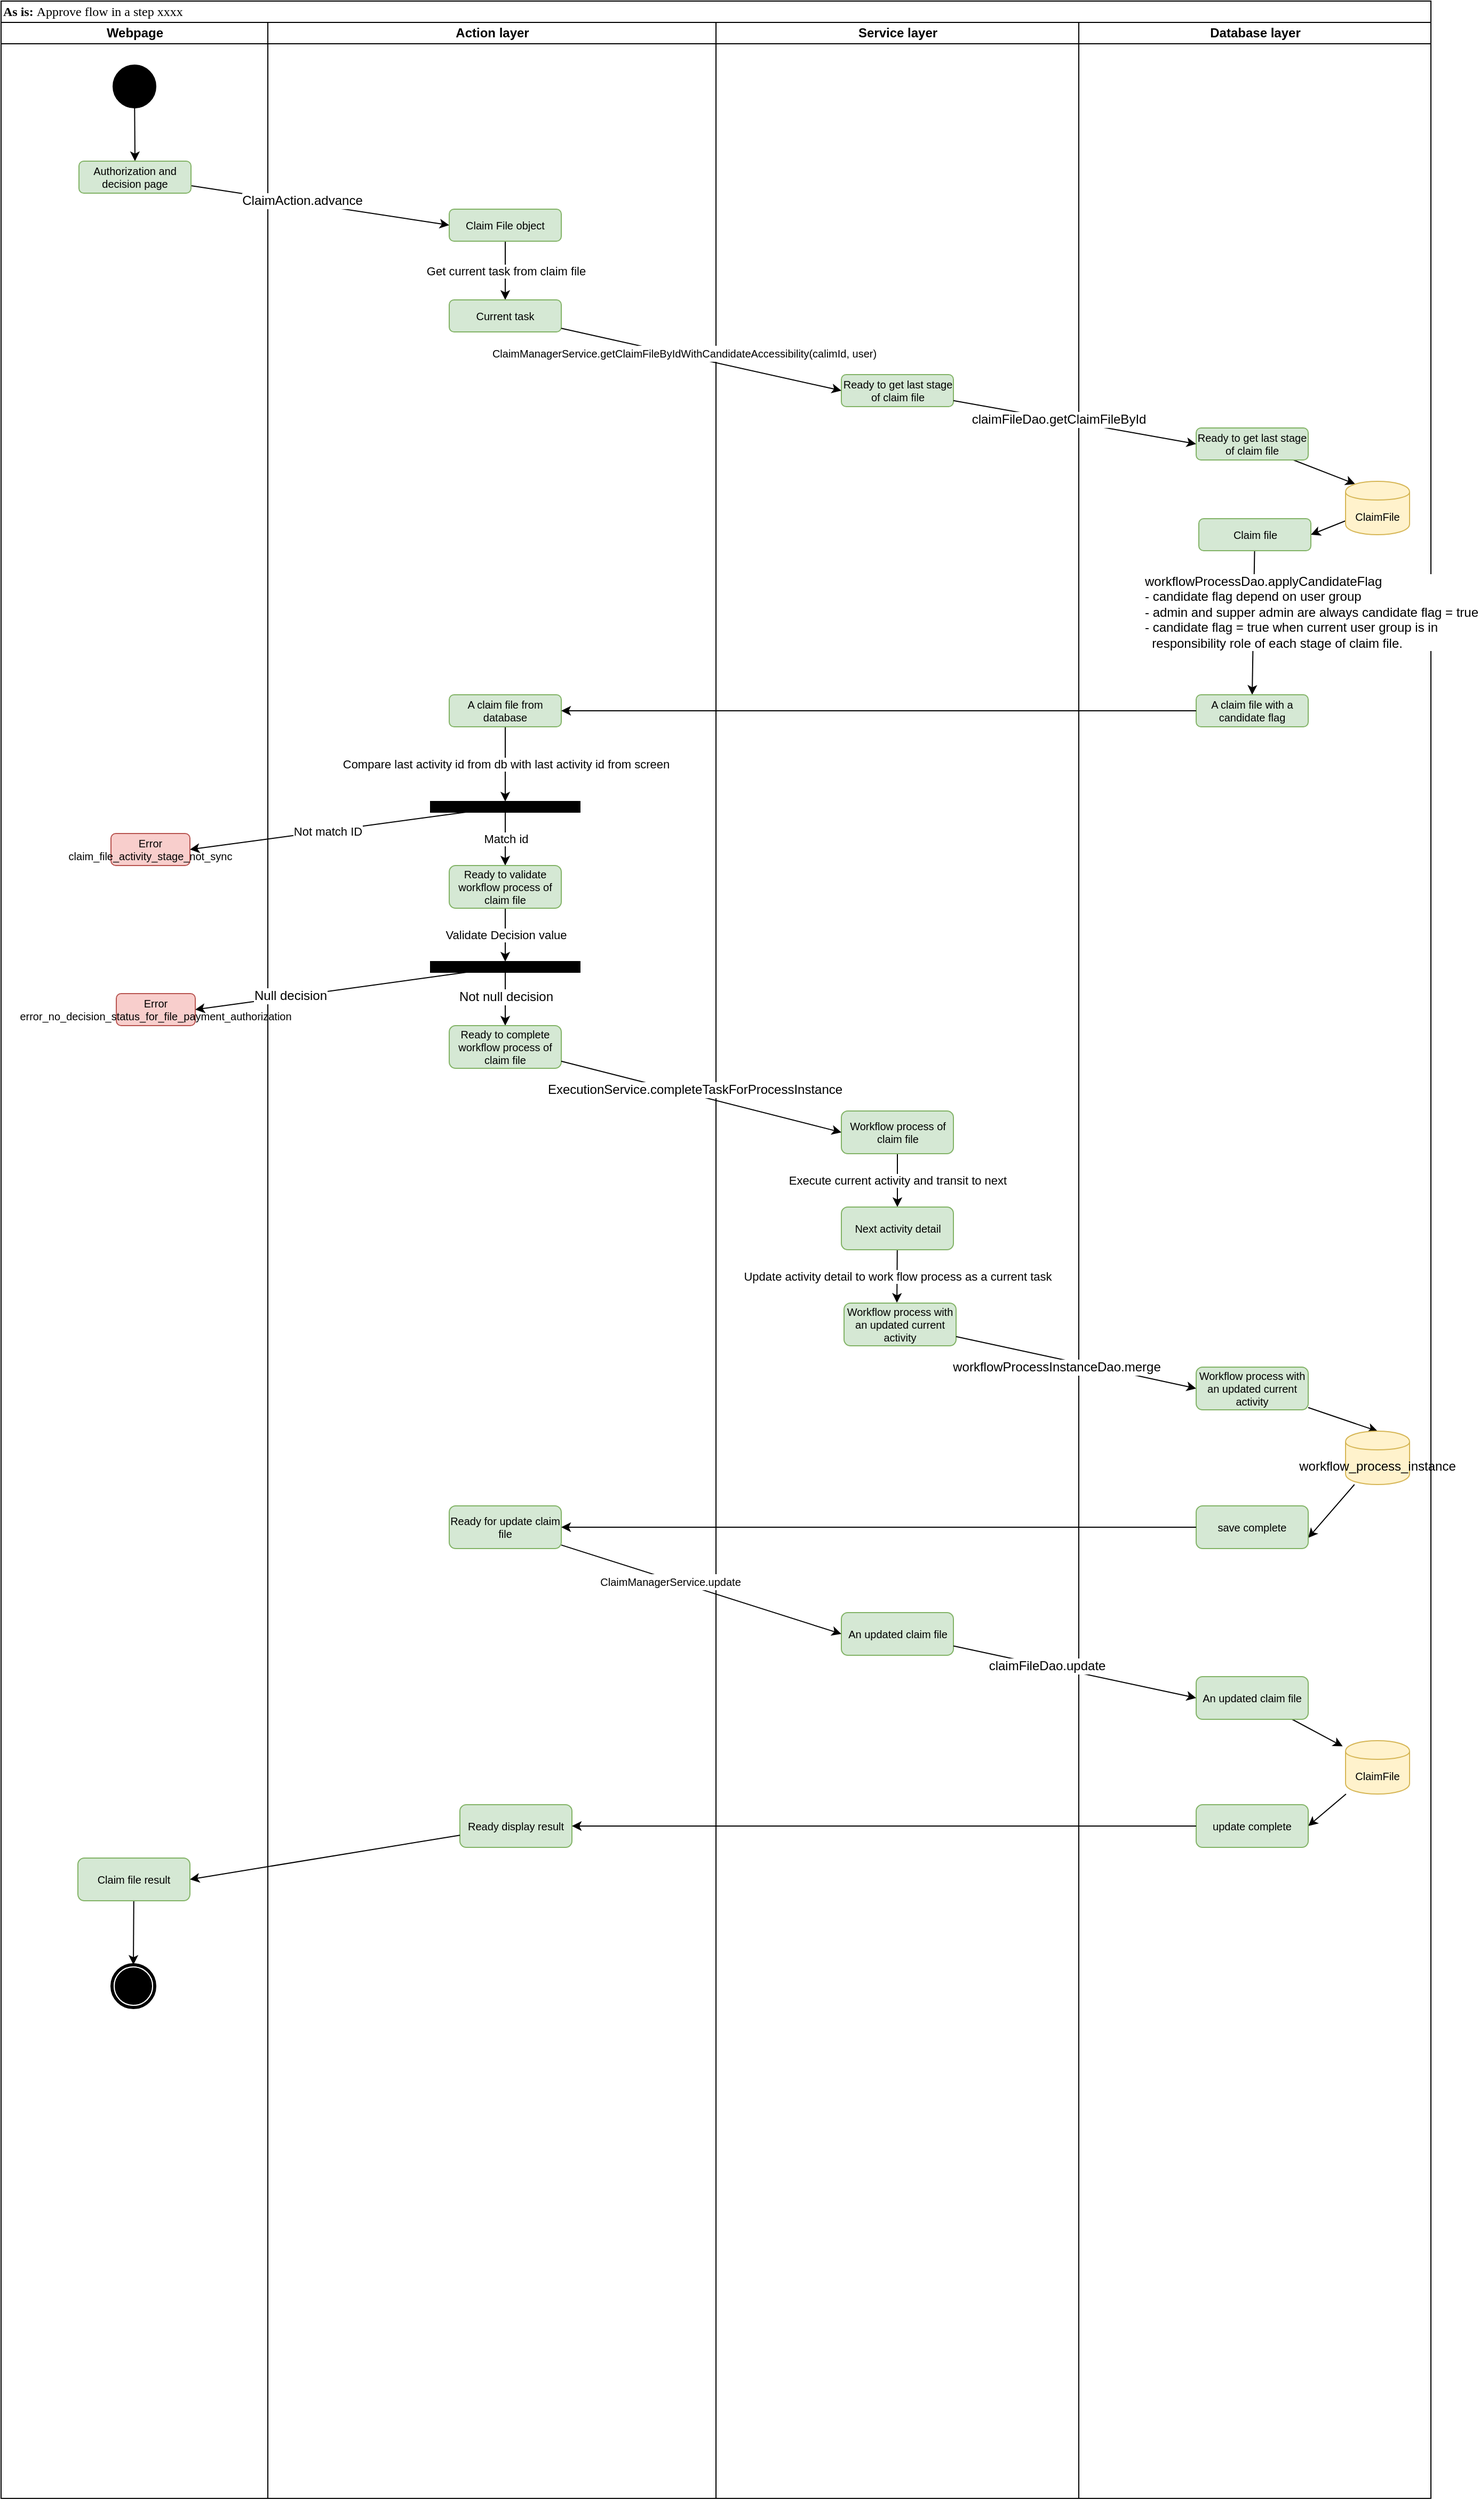 <mxfile version="11.3.1" type="github" pages="1"><diagram name="Page-1" id="0783ab3e-0a74-02c8-0abd-f7b4e66b4bec"><mxGraphModel dx="1321" dy="680" grid="1" gridSize="10" guides="1" tooltips="1" connect="1" arrows="1" fold="1" page="1" pageScale="1" pageWidth="850" pageHeight="1100" background="#ffffff" math="0" shadow="0"><root><mxCell id="0"/><mxCell id="1" parent="0"/><mxCell id="1c1d494c118603dd-1" value="As is: &lt;span style=&quot;font-weight: 400&quot;&gt;Approve flow in a step xxxx&lt;/span&gt;" style="swimlane;html=1;childLayout=stackLayout;startSize=20;rounded=0;shadow=0;comic=0;labelBackgroundColor=none;strokeColor=#000000;strokeWidth=1;fillColor=#ffffff;fontFamily=Verdana;fontSize=12;fontColor=#000000;align=left;" parent="1" vertex="1"><mxGeometry x="40" y="30" width="1340" height="2340" as="geometry"/></mxCell><mxCell id="1c1d494c118603dd-2" value="Webpage" style="swimlane;html=1;startSize=20;" parent="1c1d494c118603dd-1" vertex="1"><mxGeometry y="20" width="250" height="2320" as="geometry"/></mxCell><mxCell id="o6uYyF3r6FIAQzFePDf1-14" style="edgeStyle=none;rounded=0;orthogonalLoop=1;jettySize=auto;html=1;entryX=0.5;entryY=0;entryDx=0;entryDy=0;fontSize=10;" parent="1c1d494c118603dd-2" source="60571a20871a0731-4" edge="1"><mxGeometry relative="1" as="geometry"><mxPoint x="125.5" y="130" as="targetPoint"/></mxGeometry></mxCell><mxCell id="60571a20871a0731-4" value="" style="ellipse;whiteSpace=wrap;html=1;rounded=0;shadow=0;comic=0;labelBackgroundColor=none;strokeColor=#000000;strokeWidth=1;fillColor=#000000;fontFamily=Verdana;fontSize=12;fontColor=#000000;align=center;" parent="1c1d494c118603dd-2" vertex="1"><mxGeometry x="105" y="40" width="40" height="40" as="geometry"/></mxCell><mxCell id="o6uYyF3r6FIAQzFePDf1-150" value="" style="shape=mxgraph.bpmn.shape;html=1;verticalLabelPosition=bottom;labelBackgroundColor=#ffffff;verticalAlign=top;perimeter=ellipsePerimeter;outline=end;symbol=terminate;rounded=0;shadow=0;comic=0;strokeColor=#000000;strokeWidth=1;fillColor=#ffffff;fontFamily=Verdana;fontSize=12;fontColor=#000000;align=center;" parent="1c1d494c118603dd-2" vertex="1"><mxGeometry x="104" y="1820" width="40" height="40" as="geometry"/></mxCell><mxCell id="okeoiEEO0DwhEaPH8ZXu-27" value="Error&lt;br&gt;claim_file_activity_stage_not_sync" style="rounded=1;whiteSpace=wrap;html=1;fillColor=#f8cecc;strokeColor=#b85450;fontSize=10;" vertex="1" parent="1c1d494c118603dd-2"><mxGeometry x="103" y="760" width="74" height="30" as="geometry"/></mxCell><mxCell id="okeoiEEO0DwhEaPH8ZXu-33" value="Error&lt;br&gt;error_no_decision_status_for_file_payment_authorization" style="rounded=1;whiteSpace=wrap;html=1;fillColor=#f8cecc;strokeColor=#b85450;fontSize=10;" vertex="1" parent="1c1d494c118603dd-2"><mxGeometry x="108" y="910" width="74" height="30" as="geometry"/></mxCell><mxCell id="okeoiEEO0DwhEaPH8ZXu-167" style="edgeStyle=none;rounded=0;orthogonalLoop=1;jettySize=auto;html=1;entryX=0.5;entryY=0;entryDx=0;entryDy=0;" edge="1" parent="1c1d494c118603dd-2" source="okeoiEEO0DwhEaPH8ZXu-165" target="o6uYyF3r6FIAQzFePDf1-150"><mxGeometry relative="1" as="geometry"/></mxCell><mxCell id="okeoiEEO0DwhEaPH8ZXu-165" value="Claim file result" style="rounded=1;whiteSpace=wrap;html=1;fillColor=#d5e8d4;strokeColor=#82b366;fontSize=10;" vertex="1" parent="1c1d494c118603dd-2"><mxGeometry x="72" y="1720" width="105" height="40" as="geometry"/></mxCell><mxCell id="1c1d494c118603dd-3" value="Action layer" style="swimlane;html=1;startSize=20;align=center;" parent="1c1d494c118603dd-1" vertex="1"><mxGeometry x="250" y="20" width="420" height="2320" as="geometry"/></mxCell><mxCell id="okeoiEEO0DwhEaPH8ZXu-6" value="Get current task from claim file" style="edgeStyle=none;rounded=0;orthogonalLoop=1;jettySize=auto;html=1;entryX=0.5;entryY=0;entryDx=0;entryDy=0;" edge="1" parent="1c1d494c118603dd-3" source="okeoiEEO0DwhEaPH8ZXu-2" target="okeoiEEO0DwhEaPH8ZXu-5"><mxGeometry relative="1" as="geometry"/></mxCell><mxCell id="okeoiEEO0DwhEaPH8ZXu-2" value="Claim File object" style="rounded=1;whiteSpace=wrap;html=1;fillColor=#d5e8d4;strokeColor=#82b366;fontSize=10;" vertex="1" parent="1c1d494c118603dd-3"><mxGeometry x="170" y="175" width="105" height="30" as="geometry"/></mxCell><mxCell id="okeoiEEO0DwhEaPH8ZXu-5" value="Current task" style="rounded=1;whiteSpace=wrap;html=1;fillColor=#d5e8d4;strokeColor=#82b366;fontSize=10;" vertex="1" parent="1c1d494c118603dd-3"><mxGeometry x="170" y="260" width="105" height="30" as="geometry"/></mxCell><mxCell id="okeoiEEO0DwhEaPH8ZXu-26" value="Compare last activity id from db with last activity id from screen" style="edgeStyle=none;rounded=0;orthogonalLoop=1;jettySize=auto;html=1;entryX=0.5;entryY=0;entryDx=0;entryDy=0;" edge="1" parent="1c1d494c118603dd-3" source="okeoiEEO0DwhEaPH8ZXu-23" target="okeoiEEO0DwhEaPH8ZXu-25"><mxGeometry relative="1" as="geometry"/></mxCell><mxCell id="okeoiEEO0DwhEaPH8ZXu-23" value="A claim file from database" style="rounded=1;whiteSpace=wrap;html=1;fillColor=#d5e8d4;strokeColor=#82b366;fontSize=10;" vertex="1" parent="1c1d494c118603dd-3"><mxGeometry x="170" y="630" width="105" height="30" as="geometry"/></mxCell><mxCell id="okeoiEEO0DwhEaPH8ZXu-30" value="Match id" style="edgeStyle=none;rounded=0;orthogonalLoop=1;jettySize=auto;html=1;entryX=0.5;entryY=0;entryDx=0;entryDy=0;" edge="1" parent="1c1d494c118603dd-3" source="okeoiEEO0DwhEaPH8ZXu-25" target="okeoiEEO0DwhEaPH8ZXu-29"><mxGeometry relative="1" as="geometry"/></mxCell><mxCell id="okeoiEEO0DwhEaPH8ZXu-25" value="" style="rounded=0;whiteSpace=wrap;html=1;fillColor=#000000;" vertex="1" parent="1c1d494c118603dd-3"><mxGeometry x="152.5" y="730" width="140" height="10" as="geometry"/></mxCell><mxCell id="okeoiEEO0DwhEaPH8ZXu-32" value="Validate Decision value" style="edgeStyle=none;rounded=0;orthogonalLoop=1;jettySize=auto;html=1;entryX=0.5;entryY=0;entryDx=0;entryDy=0;" edge="1" parent="1c1d494c118603dd-3" source="okeoiEEO0DwhEaPH8ZXu-29" target="okeoiEEO0DwhEaPH8ZXu-31"><mxGeometry relative="1" as="geometry"/></mxCell><mxCell id="okeoiEEO0DwhEaPH8ZXu-29" value="Ready to validate workflow process of claim file" style="rounded=1;whiteSpace=wrap;html=1;fillColor=#d5e8d4;strokeColor=#82b366;fontSize=10;" vertex="1" parent="1c1d494c118603dd-3"><mxGeometry x="170" y="790" width="105" height="40" as="geometry"/></mxCell><mxCell id="okeoiEEO0DwhEaPH8ZXu-38" style="edgeStyle=none;rounded=0;orthogonalLoop=1;jettySize=auto;html=1;entryX=0.5;entryY=0;entryDx=0;entryDy=0;" edge="1" parent="1c1d494c118603dd-3" source="okeoiEEO0DwhEaPH8ZXu-31" target="okeoiEEO0DwhEaPH8ZXu-37"><mxGeometry relative="1" as="geometry"/></mxCell><mxCell id="okeoiEEO0DwhEaPH8ZXu-39" value="Not null decision" style="text;html=1;resizable=0;points=[];align=center;verticalAlign=middle;labelBackgroundColor=#ffffff;" vertex="1" connectable="0" parent="okeoiEEO0DwhEaPH8ZXu-38"><mxGeometry x="-0.456" relative="1" as="geometry"><mxPoint y="9" as="offset"/></mxGeometry></mxCell><mxCell id="okeoiEEO0DwhEaPH8ZXu-31" value="" style="rounded=0;whiteSpace=wrap;html=1;fillColor=#000000;" vertex="1" parent="1c1d494c118603dd-3"><mxGeometry x="152.5" y="880" width="140" height="10" as="geometry"/></mxCell><mxCell id="okeoiEEO0DwhEaPH8ZXu-37" value="Ready to complete workflow process of claim file" style="rounded=1;whiteSpace=wrap;html=1;fillColor=#d5e8d4;strokeColor=#82b366;fontSize=10;" vertex="1" parent="1c1d494c118603dd-3"><mxGeometry x="170" y="940" width="105" height="40" as="geometry"/></mxCell><mxCell id="okeoiEEO0DwhEaPH8ZXu-149" value="Ready for update claim file" style="rounded=1;whiteSpace=wrap;html=1;fillColor=#d5e8d4;strokeColor=#82b366;fontSize=10;" vertex="1" parent="1c1d494c118603dd-3"><mxGeometry x="170" y="1390" width="105" height="40" as="geometry"/></mxCell><mxCell id="okeoiEEO0DwhEaPH8ZXu-163" value="Ready display result" style="rounded=1;whiteSpace=wrap;html=1;fillColor=#d5e8d4;strokeColor=#82b366;fontSize=10;" vertex="1" parent="1c1d494c118603dd-3"><mxGeometry x="180" y="1670" width="105" height="40" as="geometry"/></mxCell><mxCell id="1c1d494c118603dd-4" value="Service layer" style="swimlane;html=1;startSize=20;" parent="1c1d494c118603dd-1" vertex="1"><mxGeometry x="670" y="20" width="340" height="2320" as="geometry"/></mxCell><mxCell id="okeoiEEO0DwhEaPH8ZXu-7" value="Ready to get last stage of claim file" style="rounded=1;whiteSpace=wrap;html=1;fillColor=#d5e8d4;strokeColor=#82b366;fontSize=10;" vertex="1" parent="1c1d494c118603dd-4"><mxGeometry x="117.5" y="330" width="105" height="30" as="geometry"/></mxCell><mxCell id="okeoiEEO0DwhEaPH8ZXu-90" value="Execute current activity and transit to next" style="edgeStyle=none;rounded=0;orthogonalLoop=1;jettySize=auto;html=1;entryX=0.5;entryY=0;entryDx=0;entryDy=0;" edge="1" parent="1c1d494c118603dd-4" source="okeoiEEO0DwhEaPH8ZXu-42" target="okeoiEEO0DwhEaPH8ZXu-89"><mxGeometry relative="1" as="geometry"/></mxCell><mxCell id="okeoiEEO0DwhEaPH8ZXu-42" value="Workflow process of claim file" style="rounded=1;whiteSpace=wrap;html=1;fillColor=#d5e8d4;strokeColor=#82b366;fontSize=10;" vertex="1" parent="1c1d494c118603dd-4"><mxGeometry x="117.5" y="1020" width="105" height="40" as="geometry"/></mxCell><mxCell id="okeoiEEO0DwhEaPH8ZXu-92" value="Update activity detail to work flow process as a current task" style="edgeStyle=none;rounded=0;orthogonalLoop=1;jettySize=auto;html=1;entryX=0.472;entryY=-0.008;entryDx=0;entryDy=0;entryPerimeter=0;" edge="1" parent="1c1d494c118603dd-4" source="okeoiEEO0DwhEaPH8ZXu-89" target="okeoiEEO0DwhEaPH8ZXu-91"><mxGeometry relative="1" as="geometry"/></mxCell><mxCell id="okeoiEEO0DwhEaPH8ZXu-89" value="Next activity detail" style="rounded=1;whiteSpace=wrap;html=1;fillColor=#d5e8d4;strokeColor=#82b366;fontSize=10;" vertex="1" parent="1c1d494c118603dd-4"><mxGeometry x="117.5" y="1110" width="105" height="40" as="geometry"/></mxCell><mxCell id="okeoiEEO0DwhEaPH8ZXu-91" value="Workflow process with an updated current activity" style="rounded=1;whiteSpace=wrap;html=1;fillColor=#d5e8d4;strokeColor=#82b366;fontSize=10;" vertex="1" parent="1c1d494c118603dd-4"><mxGeometry x="120" y="1200" width="105" height="40" as="geometry"/></mxCell><mxCell id="okeoiEEO0DwhEaPH8ZXu-153" value="An updated claim file" style="rounded=1;whiteSpace=wrap;html=1;fillColor=#d5e8d4;strokeColor=#82b366;fontSize=10;" vertex="1" parent="1c1d494c118603dd-4"><mxGeometry x="117.5" y="1490" width="105" height="40" as="geometry"/></mxCell><mxCell id="o6uYyF3r6FIAQzFePDf1-32" value="Database layer" style="swimlane;html=1;startSize=20;" parent="1c1d494c118603dd-1" vertex="1"><mxGeometry x="1010" y="20" width="330" height="2320" as="geometry"/></mxCell><mxCell id="okeoiEEO0DwhEaPH8ZXu-16" style="edgeStyle=none;rounded=0;orthogonalLoop=1;jettySize=auto;html=1;entryX=0.15;entryY=0.05;entryDx=0;entryDy=0;entryPerimeter=0;" edge="1" parent="o6uYyF3r6FIAQzFePDf1-32" source="okeoiEEO0DwhEaPH8ZXu-10" target="okeoiEEO0DwhEaPH8ZXu-15"><mxGeometry relative="1" as="geometry"/></mxCell><mxCell id="okeoiEEO0DwhEaPH8ZXu-10" value="Ready to get last stage of claim file" style="rounded=1;whiteSpace=wrap;html=1;fillColor=#d5e8d4;strokeColor=#82b366;fontSize=10;" vertex="1" parent="o6uYyF3r6FIAQzFePDf1-32"><mxGeometry x="110" y="380" width="105" height="30" as="geometry"/></mxCell><mxCell id="okeoiEEO0DwhEaPH8ZXu-19" style="edgeStyle=none;rounded=0;orthogonalLoop=1;jettySize=auto;html=1;entryX=0.5;entryY=0;entryDx=0;entryDy=0;" edge="1" parent="o6uYyF3r6FIAQzFePDf1-32" source="okeoiEEO0DwhEaPH8ZXu-12" target="okeoiEEO0DwhEaPH8ZXu-18"><mxGeometry relative="1" as="geometry"/></mxCell><mxCell id="okeoiEEO0DwhEaPH8ZXu-12" value="Claim file" style="rounded=1;whiteSpace=wrap;html=1;fillColor=#d5e8d4;strokeColor=#82b366;fontSize=10;" vertex="1" parent="o6uYyF3r6FIAQzFePDf1-32"><mxGeometry x="112.5" y="465" width="105" height="30" as="geometry"/></mxCell><mxCell id="okeoiEEO0DwhEaPH8ZXu-17" style="edgeStyle=none;rounded=0;orthogonalLoop=1;jettySize=auto;html=1;entryX=1;entryY=0.5;entryDx=0;entryDy=0;" edge="1" parent="o6uYyF3r6FIAQzFePDf1-32" source="okeoiEEO0DwhEaPH8ZXu-15" target="okeoiEEO0DwhEaPH8ZXu-12"><mxGeometry relative="1" as="geometry"/></mxCell><mxCell id="okeoiEEO0DwhEaPH8ZXu-15" value="ClaimFile" style="shape=cylinder;whiteSpace=wrap;html=1;boundedLbl=1;backgroundOutline=1;strokeColor=#d6b656;fillColor=#fff2cc;fontSize=10;align=center;" vertex="1" parent="o6uYyF3r6FIAQzFePDf1-32"><mxGeometry x="250" y="430" width="60" height="50" as="geometry"/></mxCell><mxCell id="okeoiEEO0DwhEaPH8ZXu-18" value="A claim file with a candidate flag" style="rounded=1;whiteSpace=wrap;html=1;fillColor=#d5e8d4;strokeColor=#82b366;fontSize=10;" vertex="1" parent="o6uYyF3r6FIAQzFePDf1-32"><mxGeometry x="110" y="630" width="105" height="30" as="geometry"/></mxCell><mxCell id="okeoiEEO0DwhEaPH8ZXu-20" value="workflowProcessDao.applyCandidateFlag&lt;br&gt;- candidate flag depend on user group&lt;br&gt;- admin and supper admin are always candidate flag = true&lt;br&gt;- candidate flag = true when current user group is in&lt;br&gt;&amp;nbsp; responsibility role of each stage of claim file." style="text;html=1;fillColor=none;labelBackgroundColor=#ffffff;" vertex="1" parent="o6uYyF3r6FIAQzFePDf1-32"><mxGeometry x="60" y="510" width="250" height="30" as="geometry"/></mxCell><mxCell id="okeoiEEO0DwhEaPH8ZXu-146" style="edgeStyle=none;rounded=0;orthogonalLoop=1;jettySize=auto;html=1;entryX=0.5;entryY=0;entryDx=0;entryDy=0;" edge="1" parent="o6uYyF3r6FIAQzFePDf1-32" source="okeoiEEO0DwhEaPH8ZXu-141" target="okeoiEEO0DwhEaPH8ZXu-145"><mxGeometry relative="1" as="geometry"/></mxCell><mxCell id="okeoiEEO0DwhEaPH8ZXu-141" value="Workflow process with an updated current activity" style="rounded=1;whiteSpace=wrap;html=1;fillColor=#d5e8d4;strokeColor=#82b366;fontSize=10;" vertex="1" parent="o6uYyF3r6FIAQzFePDf1-32"><mxGeometry x="110" y="1260" width="105" height="40" as="geometry"/></mxCell><mxCell id="okeoiEEO0DwhEaPH8ZXu-148" style="edgeStyle=none;rounded=0;orthogonalLoop=1;jettySize=auto;html=1;entryX=1;entryY=0.75;entryDx=0;entryDy=0;" edge="1" parent="o6uYyF3r6FIAQzFePDf1-32" source="okeoiEEO0DwhEaPH8ZXu-145" target="okeoiEEO0DwhEaPH8ZXu-147"><mxGeometry relative="1" as="geometry"/></mxCell><mxCell id="okeoiEEO0DwhEaPH8ZXu-145" value="&lt;span style=&quot;font-size: 12px ; text-align: left ; white-space: nowrap&quot;&gt;workflow_process_instance&lt;/span&gt;" style="shape=cylinder;whiteSpace=wrap;html=1;boundedLbl=1;backgroundOutline=1;strokeColor=#d6b656;fillColor=#fff2cc;fontSize=10;align=center;" vertex="1" parent="o6uYyF3r6FIAQzFePDf1-32"><mxGeometry x="250" y="1320" width="60" height="50" as="geometry"/></mxCell><mxCell id="okeoiEEO0DwhEaPH8ZXu-147" value="save complete" style="rounded=1;whiteSpace=wrap;html=1;fillColor=#d5e8d4;strokeColor=#82b366;fontSize=10;" vertex="1" parent="o6uYyF3r6FIAQzFePDf1-32"><mxGeometry x="110" y="1390" width="105" height="40" as="geometry"/></mxCell><mxCell id="okeoiEEO0DwhEaPH8ZXu-160" style="edgeStyle=none;rounded=0;orthogonalLoop=1;jettySize=auto;html=1;entryX=-0.045;entryY=0.106;entryDx=0;entryDy=0;entryPerimeter=0;" edge="1" parent="o6uYyF3r6FIAQzFePDf1-32" source="okeoiEEO0DwhEaPH8ZXu-156" target="okeoiEEO0DwhEaPH8ZXu-159"><mxGeometry relative="1" as="geometry"/></mxCell><mxCell id="okeoiEEO0DwhEaPH8ZXu-156" value="An updated claim file" style="rounded=1;whiteSpace=wrap;html=1;fillColor=#d5e8d4;strokeColor=#82b366;fontSize=10;" vertex="1" parent="o6uYyF3r6FIAQzFePDf1-32"><mxGeometry x="110" y="1550" width="105" height="40" as="geometry"/></mxCell><mxCell id="okeoiEEO0DwhEaPH8ZXu-162" style="edgeStyle=none;rounded=0;orthogonalLoop=1;jettySize=auto;html=1;entryX=1;entryY=0.5;entryDx=0;entryDy=0;" edge="1" parent="o6uYyF3r6FIAQzFePDf1-32" source="okeoiEEO0DwhEaPH8ZXu-159" target="okeoiEEO0DwhEaPH8ZXu-161"><mxGeometry relative="1" as="geometry"/></mxCell><mxCell id="okeoiEEO0DwhEaPH8ZXu-159" value="ClaimFile" style="shape=cylinder;whiteSpace=wrap;html=1;boundedLbl=1;backgroundOutline=1;strokeColor=#d6b656;fillColor=#fff2cc;fontSize=10;align=center;" vertex="1" parent="o6uYyF3r6FIAQzFePDf1-32"><mxGeometry x="250" y="1610" width="60" height="50" as="geometry"/></mxCell><mxCell id="okeoiEEO0DwhEaPH8ZXu-161" value="update complete" style="rounded=1;whiteSpace=wrap;html=1;fillColor=#d5e8d4;strokeColor=#82b366;fontSize=10;" vertex="1" parent="o6uYyF3r6FIAQzFePDf1-32"><mxGeometry x="110" y="1670" width="105" height="40" as="geometry"/></mxCell><mxCell id="okeoiEEO0DwhEaPH8ZXu-8" style="edgeStyle=none;rounded=0;orthogonalLoop=1;jettySize=auto;html=1;entryX=0;entryY=0.5;entryDx=0;entryDy=0;" edge="1" parent="1c1d494c118603dd-1" source="okeoiEEO0DwhEaPH8ZXu-5" target="okeoiEEO0DwhEaPH8ZXu-7"><mxGeometry relative="1" as="geometry"/></mxCell><mxCell id="okeoiEEO0DwhEaPH8ZXu-9" value="&lt;span style=&quot;font-size: 10px&quot;&gt;ClaimManagerService.getClaimFileByIdWithCandidateAccessibility(calimId, user)&lt;/span&gt;" style="text;html=1;resizable=0;points=[];align=center;verticalAlign=middle;labelBackgroundColor=#ffffff;" vertex="1" connectable="0" parent="okeoiEEO0DwhEaPH8ZXu-8"><mxGeometry x="-0.104" y="-1" relative="1" as="geometry"><mxPoint x="-2.5" y="-4" as="offset"/></mxGeometry></mxCell><mxCell id="okeoiEEO0DwhEaPH8ZXu-13" style="edgeStyle=none;rounded=0;orthogonalLoop=1;jettySize=auto;html=1;entryX=0;entryY=0.5;entryDx=0;entryDy=0;" edge="1" parent="1c1d494c118603dd-1" source="okeoiEEO0DwhEaPH8ZXu-7" target="okeoiEEO0DwhEaPH8ZXu-10"><mxGeometry relative="1" as="geometry"/></mxCell><mxCell id="okeoiEEO0DwhEaPH8ZXu-14" value="claimFileDao.getClaimFileById" style="text;html=1;resizable=0;points=[];align=center;verticalAlign=middle;labelBackgroundColor=#ffffff;" vertex="1" connectable="0" parent="okeoiEEO0DwhEaPH8ZXu-13"><mxGeometry x="-0.135" relative="1" as="geometry"><mxPoint as="offset"/></mxGeometry></mxCell><mxCell id="okeoiEEO0DwhEaPH8ZXu-24" style="edgeStyle=none;rounded=0;orthogonalLoop=1;jettySize=auto;html=1;entryX=1;entryY=0.5;entryDx=0;entryDy=0;" edge="1" parent="1c1d494c118603dd-1" source="okeoiEEO0DwhEaPH8ZXu-18" target="okeoiEEO0DwhEaPH8ZXu-23"><mxGeometry relative="1" as="geometry"/></mxCell><mxCell id="okeoiEEO0DwhEaPH8ZXu-28" value="Not match ID" style="edgeStyle=none;rounded=0;orthogonalLoop=1;jettySize=auto;html=1;entryX=1;entryY=0.5;entryDx=0;entryDy=0;" edge="1" parent="1c1d494c118603dd-1" source="okeoiEEO0DwhEaPH8ZXu-25" target="okeoiEEO0DwhEaPH8ZXu-27"><mxGeometry relative="1" as="geometry"/></mxCell><mxCell id="okeoiEEO0DwhEaPH8ZXu-35" style="edgeStyle=none;rounded=0;orthogonalLoop=1;jettySize=auto;html=1;entryX=1;entryY=0.5;entryDx=0;entryDy=0;" edge="1" parent="1c1d494c118603dd-1" source="okeoiEEO0DwhEaPH8ZXu-31" target="okeoiEEO0DwhEaPH8ZXu-33"><mxGeometry relative="1" as="geometry"/></mxCell><mxCell id="okeoiEEO0DwhEaPH8ZXu-36" value="Null decision" style="text;html=1;resizable=0;points=[];align=center;verticalAlign=middle;labelBackgroundColor=#ffffff;" vertex="1" connectable="0" parent="okeoiEEO0DwhEaPH8ZXu-35"><mxGeometry x="0.296" y="-1" relative="1" as="geometry"><mxPoint as="offset"/></mxGeometry></mxCell><mxCell id="okeoiEEO0DwhEaPH8ZXu-43" style="edgeStyle=none;rounded=0;orthogonalLoop=1;jettySize=auto;html=1;entryX=0;entryY=0.5;entryDx=0;entryDy=0;" edge="1" parent="1c1d494c118603dd-1" source="okeoiEEO0DwhEaPH8ZXu-37" target="okeoiEEO0DwhEaPH8ZXu-42"><mxGeometry relative="1" as="geometry"/></mxCell><mxCell id="okeoiEEO0DwhEaPH8ZXu-44" value="ExecutionService.completeTaskForProcessInstance" style="text;html=1;resizable=0;points=[];align=center;verticalAlign=middle;labelBackgroundColor=#ffffff;" vertex="1" connectable="0" parent="okeoiEEO0DwhEaPH8ZXu-43"><mxGeometry x="-0.207" y="-1" relative="1" as="geometry"><mxPoint x="21" y="-1" as="offset"/></mxGeometry></mxCell><mxCell id="okeoiEEO0DwhEaPH8ZXu-142" style="edgeStyle=none;rounded=0;orthogonalLoop=1;jettySize=auto;html=1;entryX=0;entryY=0.5;entryDx=0;entryDy=0;" edge="1" parent="1c1d494c118603dd-1" source="okeoiEEO0DwhEaPH8ZXu-91" target="okeoiEEO0DwhEaPH8ZXu-141"><mxGeometry relative="1" as="geometry"/></mxCell><mxCell id="okeoiEEO0DwhEaPH8ZXu-143" value="workflowProcessInstanceDao.merge" style="text;html=1;resizable=0;points=[];align=center;verticalAlign=middle;labelBackgroundColor=#ffffff;" vertex="1" connectable="0" parent="okeoiEEO0DwhEaPH8ZXu-142"><mxGeometry x="-0.286" relative="1" as="geometry"><mxPoint x="14" y="11" as="offset"/></mxGeometry></mxCell><mxCell id="okeoiEEO0DwhEaPH8ZXu-152" style="edgeStyle=none;rounded=0;orthogonalLoop=1;jettySize=auto;html=1;entryX=1;entryY=0.5;entryDx=0;entryDy=0;" edge="1" parent="1c1d494c118603dd-1" source="okeoiEEO0DwhEaPH8ZXu-147" target="okeoiEEO0DwhEaPH8ZXu-149"><mxGeometry relative="1" as="geometry"/></mxCell><mxCell id="okeoiEEO0DwhEaPH8ZXu-154" style="edgeStyle=none;rounded=0;orthogonalLoop=1;jettySize=auto;html=1;entryX=0;entryY=0.5;entryDx=0;entryDy=0;" edge="1" parent="1c1d494c118603dd-1" source="okeoiEEO0DwhEaPH8ZXu-149" target="okeoiEEO0DwhEaPH8ZXu-153"><mxGeometry relative="1" as="geometry"/></mxCell><mxCell id="okeoiEEO0DwhEaPH8ZXu-155" value="&lt;span style=&quot;font-size: 10px&quot;&gt;ClaimManagerService.update&lt;/span&gt;" style="text;html=1;resizable=0;points=[];align=center;verticalAlign=middle;labelBackgroundColor=#ffffff;" vertex="1" connectable="0" parent="okeoiEEO0DwhEaPH8ZXu-154"><mxGeometry x="-0.219" y="-2" relative="1" as="geometry"><mxPoint as="offset"/></mxGeometry></mxCell><mxCell id="okeoiEEO0DwhEaPH8ZXu-157" style="edgeStyle=none;rounded=0;orthogonalLoop=1;jettySize=auto;html=1;entryX=0;entryY=0.5;entryDx=0;entryDy=0;" edge="1" parent="1c1d494c118603dd-1" source="okeoiEEO0DwhEaPH8ZXu-153" target="okeoiEEO0DwhEaPH8ZXu-156"><mxGeometry relative="1" as="geometry"/></mxCell><mxCell id="okeoiEEO0DwhEaPH8ZXu-158" value="claimFileDao.update" style="text;html=1;resizable=0;points=[];align=center;verticalAlign=middle;labelBackgroundColor=#ffffff;" vertex="1" connectable="0" parent="okeoiEEO0DwhEaPH8ZXu-157"><mxGeometry x="-0.343" y="-1" relative="1" as="geometry"><mxPoint x="12.5" y="1.5" as="offset"/></mxGeometry></mxCell><mxCell id="okeoiEEO0DwhEaPH8ZXu-164" style="edgeStyle=none;rounded=0;orthogonalLoop=1;jettySize=auto;html=1;entryX=1;entryY=0.5;entryDx=0;entryDy=0;" edge="1" parent="1c1d494c118603dd-1" source="okeoiEEO0DwhEaPH8ZXu-161" target="okeoiEEO0DwhEaPH8ZXu-163"><mxGeometry relative="1" as="geometry"/></mxCell><mxCell id="okeoiEEO0DwhEaPH8ZXu-166" style="edgeStyle=none;rounded=0;orthogonalLoop=1;jettySize=auto;html=1;entryX=1;entryY=0.5;entryDx=0;entryDy=0;" edge="1" parent="1c1d494c118603dd-1" source="okeoiEEO0DwhEaPH8ZXu-163" target="okeoiEEO0DwhEaPH8ZXu-165"><mxGeometry relative="1" as="geometry"/></mxCell><mxCell id="okeoiEEO0DwhEaPH8ZXu-3" style="rounded=0;orthogonalLoop=1;jettySize=auto;html=1;entryX=0;entryY=0.5;entryDx=0;entryDy=0;" edge="1" parent="1" source="okeoiEEO0DwhEaPH8ZXu-1" target="okeoiEEO0DwhEaPH8ZXu-2"><mxGeometry relative="1" as="geometry"/></mxCell><mxCell id="okeoiEEO0DwhEaPH8ZXu-4" value="ClaimAction.advance" style="text;html=1;resizable=0;points=[];align=center;verticalAlign=middle;labelBackgroundColor=#ffffff;" vertex="1" connectable="0" parent="okeoiEEO0DwhEaPH8ZXu-3"><mxGeometry x="-0.143" y="2" relative="1" as="geometry"><mxPoint as="offset"/></mxGeometry></mxCell><mxCell id="okeoiEEO0DwhEaPH8ZXu-1" value="Authorization and decision page" style="rounded=1;whiteSpace=wrap;html=1;fillColor=#d5e8d4;strokeColor=#82b366;fontSize=10;" vertex="1" parent="1"><mxGeometry x="113" y="180" width="105" height="30" as="geometry"/></mxCell></root></mxGraphModel></diagram></mxfile>